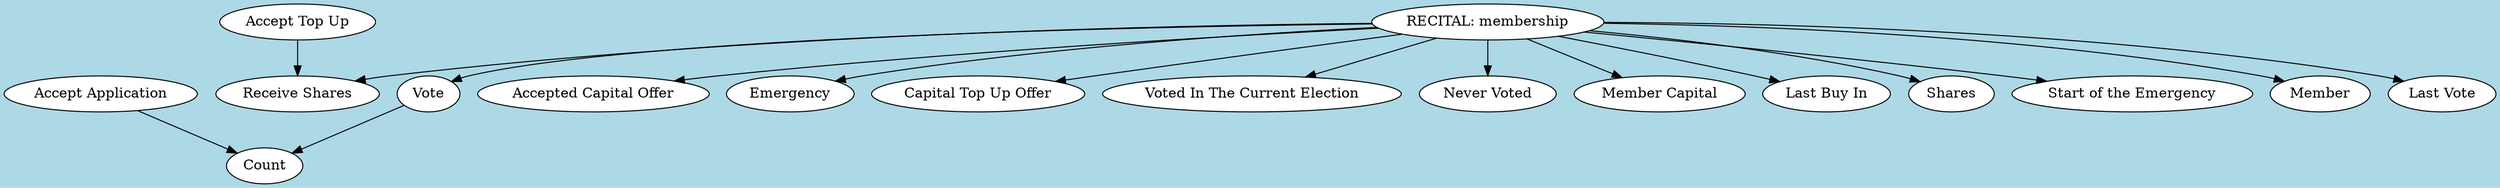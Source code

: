 digraph Lexon_cc_2 {
	graph [bgcolor=lightblue,
		concentrate=false,
		overlap=false,
		splines=true
	];
	node [fillcolor=white,
		shape=oval,
		style=filled
	];
	Vote -> Count;
	"RECITAL: membership" -> Vote;
	"RECITAL: membership" -> "Accepted Capital Offer";
	"RECITAL: membership" -> Emergency;
	"RECITAL: membership" -> "Capital Top Up Offer";
	"RECITAL: membership" -> "Voted In The Current Election";
	"RECITAL: membership" -> "Receive Shares";
	"RECITAL: membership" -> "Never Voted";
	"RECITAL: membership" -> "Member Capital";
	"RECITAL: membership" -> "Last Buy In";
	"RECITAL: membership" -> Shares;
	"RECITAL: membership" -> "Start of the Emergency";
	"RECITAL: membership" -> Member;
	"RECITAL: membership" -> "Last Vote";
	"Accept Application" -> Count;
	"Accept Top Up" -> "Receive Shares";
}